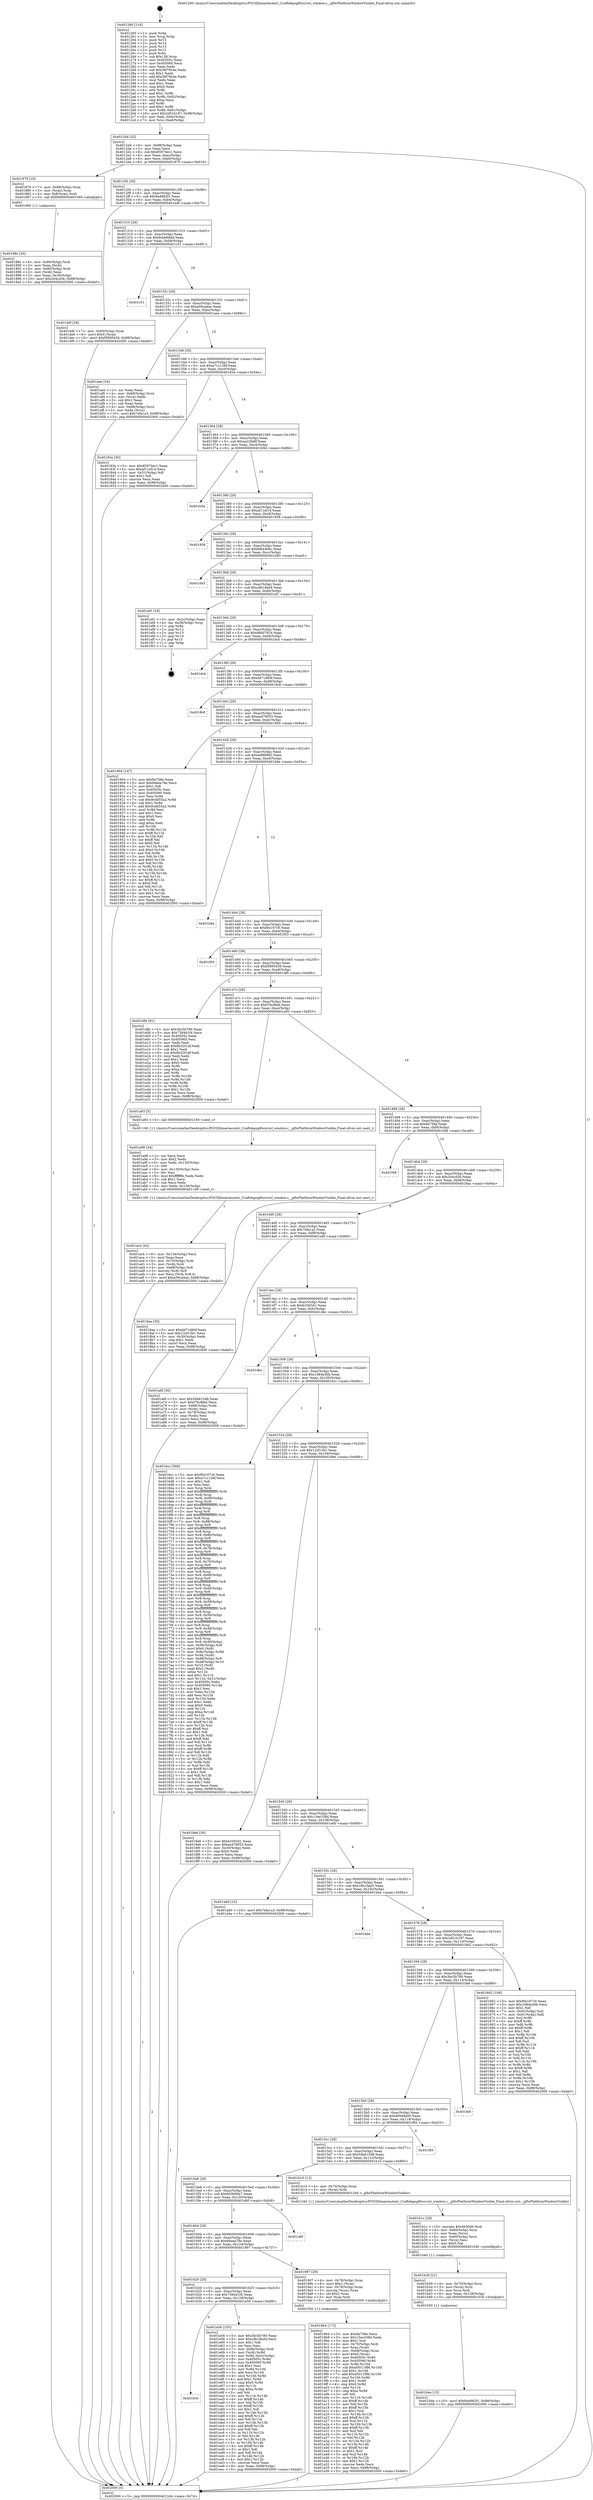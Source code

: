 digraph "0x401260" {
  label = "0x401260 (/mnt/c/Users/mathe/Desktop/tcc/POCII/binaries/extr_Craftdepsglfwsrcwl_window.c__glfwPlatformWindowVisible_Final-ollvm.out::main(0))"
  labelloc = "t"
  node[shape=record]

  Entry [label="",width=0.3,height=0.3,shape=circle,fillcolor=black,style=filled]
  "0x4012d4" [label="{
     0x4012d4 [32]\l
     | [instrs]\l
     &nbsp;&nbsp;0x4012d4 \<+6\>: mov -0x98(%rbp),%eax\l
     &nbsp;&nbsp;0x4012da \<+2\>: mov %eax,%ecx\l
     &nbsp;&nbsp;0x4012dc \<+6\>: sub $0x85970ec1,%ecx\l
     &nbsp;&nbsp;0x4012e2 \<+6\>: mov %eax,-0xac(%rbp)\l
     &nbsp;&nbsp;0x4012e8 \<+6\>: mov %ecx,-0xb0(%rbp)\l
     &nbsp;&nbsp;0x4012ee \<+6\>: je 0000000000401879 \<main+0x619\>\l
  }"]
  "0x401879" [label="{
     0x401879 [19]\l
     | [instrs]\l
     &nbsp;&nbsp;0x401879 \<+7\>: mov -0x88(%rbp),%rax\l
     &nbsp;&nbsp;0x401880 \<+3\>: mov (%rax),%rax\l
     &nbsp;&nbsp;0x401883 \<+4\>: mov 0x8(%rax),%rdi\l
     &nbsp;&nbsp;0x401887 \<+5\>: call 0000000000401060 \<atoi@plt\>\l
     | [calls]\l
     &nbsp;&nbsp;0x401060 \{1\} (unknown)\l
  }"]
  "0x4012f4" [label="{
     0x4012f4 [28]\l
     | [instrs]\l
     &nbsp;&nbsp;0x4012f4 \<+5\>: jmp 00000000004012f9 \<main+0x99\>\l
     &nbsp;&nbsp;0x4012f9 \<+6\>: mov -0xac(%rbp),%eax\l
     &nbsp;&nbsp;0x4012ff \<+5\>: sub $0x9a4982f1,%eax\l
     &nbsp;&nbsp;0x401304 \<+6\>: mov %eax,-0xb4(%rbp)\l
     &nbsp;&nbsp;0x40130a \<+6\>: je 0000000000401ddf \<main+0xb7f\>\l
  }"]
  Exit [label="",width=0.3,height=0.3,shape=circle,fillcolor=black,style=filled,peripheries=2]
  "0x401ddf" [label="{
     0x401ddf [28]\l
     | [instrs]\l
     &nbsp;&nbsp;0x401ddf \<+7\>: mov -0x90(%rbp),%rax\l
     &nbsp;&nbsp;0x401de6 \<+6\>: movl $0x0,(%rax)\l
     &nbsp;&nbsp;0x401dec \<+10\>: movl $0xf5895439,-0x98(%rbp)\l
     &nbsp;&nbsp;0x401df6 \<+5\>: jmp 0000000000402000 \<main+0xda0\>\l
  }"]
  "0x401310" [label="{
     0x401310 [28]\l
     | [instrs]\l
     &nbsp;&nbsp;0x401310 \<+5\>: jmp 0000000000401315 \<main+0xb5\>\l
     &nbsp;&nbsp;0x401315 \<+6\>: mov -0xac(%rbp),%eax\l
     &nbsp;&nbsp;0x40131b \<+5\>: sub $0x9cbb68dd,%eax\l
     &nbsp;&nbsp;0x401320 \<+6\>: mov %eax,-0xb8(%rbp)\l
     &nbsp;&nbsp;0x401326 \<+6\>: je 0000000000401c51 \<main+0x9f1\>\l
  }"]
  "0x40163c" [label="{
     0x40163c\l
  }", style=dashed]
  "0x401c51" [label="{
     0x401c51\l
  }", style=dashed]
  "0x40132c" [label="{
     0x40132c [28]\l
     | [instrs]\l
     &nbsp;&nbsp;0x40132c \<+5\>: jmp 0000000000401331 \<main+0xd1\>\l
     &nbsp;&nbsp;0x401331 \<+6\>: mov -0xac(%rbp),%eax\l
     &nbsp;&nbsp;0x401337 \<+5\>: sub $0xa59ca4ae,%eax\l
     &nbsp;&nbsp;0x40133c \<+6\>: mov %eax,-0xbc(%rbp)\l
     &nbsp;&nbsp;0x401342 \<+6\>: je 0000000000401aee \<main+0x88e\>\l
  }"]
  "0x401e56" [label="{
     0x401e56 [155]\l
     | [instrs]\l
     &nbsp;&nbsp;0x401e56 \<+5\>: mov $0x3bc5b780,%eax\l
     &nbsp;&nbsp;0x401e5b \<+5\>: mov $0xcdb18ed4,%ecx\l
     &nbsp;&nbsp;0x401e60 \<+2\>: mov $0x1,%dl\l
     &nbsp;&nbsp;0x401e62 \<+2\>: xor %esi,%esi\l
     &nbsp;&nbsp;0x401e64 \<+7\>: mov -0x90(%rbp),%rdi\l
     &nbsp;&nbsp;0x401e6b \<+3\>: mov (%rdi),%r8d\l
     &nbsp;&nbsp;0x401e6e \<+4\>: mov %r8d,-0x2c(%rbp)\l
     &nbsp;&nbsp;0x401e72 \<+8\>: mov 0x40505c,%r8d\l
     &nbsp;&nbsp;0x401e7a \<+8\>: mov 0x405060,%r9d\l
     &nbsp;&nbsp;0x401e82 \<+3\>: sub $0x1,%esi\l
     &nbsp;&nbsp;0x401e85 \<+3\>: mov %r8d,%r10d\l
     &nbsp;&nbsp;0x401e88 \<+3\>: add %esi,%r10d\l
     &nbsp;&nbsp;0x401e8b \<+4\>: imul %r10d,%r8d\l
     &nbsp;&nbsp;0x401e8f \<+4\>: and $0x1,%r8d\l
     &nbsp;&nbsp;0x401e93 \<+4\>: cmp $0x0,%r8d\l
     &nbsp;&nbsp;0x401e97 \<+4\>: sete %r11b\l
     &nbsp;&nbsp;0x401e9b \<+4\>: cmp $0xa,%r9d\l
     &nbsp;&nbsp;0x401e9f \<+3\>: setl %bl\l
     &nbsp;&nbsp;0x401ea2 \<+3\>: mov %r11b,%r14b\l
     &nbsp;&nbsp;0x401ea5 \<+4\>: xor $0xff,%r14b\l
     &nbsp;&nbsp;0x401ea9 \<+3\>: mov %bl,%r15b\l
     &nbsp;&nbsp;0x401eac \<+4\>: xor $0xff,%r15b\l
     &nbsp;&nbsp;0x401eb0 \<+3\>: xor $0x1,%dl\l
     &nbsp;&nbsp;0x401eb3 \<+3\>: mov %r14b,%r12b\l
     &nbsp;&nbsp;0x401eb6 \<+4\>: and $0xff,%r12b\l
     &nbsp;&nbsp;0x401eba \<+3\>: and %dl,%r11b\l
     &nbsp;&nbsp;0x401ebd \<+3\>: mov %r15b,%r13b\l
     &nbsp;&nbsp;0x401ec0 \<+4\>: and $0xff,%r13b\l
     &nbsp;&nbsp;0x401ec4 \<+2\>: and %dl,%bl\l
     &nbsp;&nbsp;0x401ec6 \<+3\>: or %r11b,%r12b\l
     &nbsp;&nbsp;0x401ec9 \<+3\>: or %bl,%r13b\l
     &nbsp;&nbsp;0x401ecc \<+3\>: xor %r13b,%r12b\l
     &nbsp;&nbsp;0x401ecf \<+3\>: or %r15b,%r14b\l
     &nbsp;&nbsp;0x401ed2 \<+4\>: xor $0xff,%r14b\l
     &nbsp;&nbsp;0x401ed6 \<+3\>: or $0x1,%dl\l
     &nbsp;&nbsp;0x401ed9 \<+3\>: and %dl,%r14b\l
     &nbsp;&nbsp;0x401edc \<+3\>: or %r14b,%r12b\l
     &nbsp;&nbsp;0x401edf \<+4\>: test $0x1,%r12b\l
     &nbsp;&nbsp;0x401ee3 \<+3\>: cmovne %ecx,%eax\l
     &nbsp;&nbsp;0x401ee6 \<+6\>: mov %eax,-0x98(%rbp)\l
     &nbsp;&nbsp;0x401eec \<+5\>: jmp 0000000000402000 \<main+0xda0\>\l
  }"]
  "0x401aee" [label="{
     0x401aee [34]\l
     | [instrs]\l
     &nbsp;&nbsp;0x401aee \<+2\>: xor %eax,%eax\l
     &nbsp;&nbsp;0x401af0 \<+4\>: mov -0x68(%rbp),%rcx\l
     &nbsp;&nbsp;0x401af4 \<+2\>: mov (%rcx),%edx\l
     &nbsp;&nbsp;0x401af6 \<+3\>: sub $0x1,%eax\l
     &nbsp;&nbsp;0x401af9 \<+2\>: sub %eax,%edx\l
     &nbsp;&nbsp;0x401afb \<+4\>: mov -0x68(%rbp),%rcx\l
     &nbsp;&nbsp;0x401aff \<+2\>: mov %edx,(%rcx)\l
     &nbsp;&nbsp;0x401b01 \<+10\>: movl $0x7efa1a3,-0x98(%rbp)\l
     &nbsp;&nbsp;0x401b0b \<+5\>: jmp 0000000000402000 \<main+0xda0\>\l
  }"]
  "0x401348" [label="{
     0x401348 [28]\l
     | [instrs]\l
     &nbsp;&nbsp;0x401348 \<+5\>: jmp 000000000040134d \<main+0xed\>\l
     &nbsp;&nbsp;0x40134d \<+6\>: mov -0xac(%rbp),%eax\l
     &nbsp;&nbsp;0x401353 \<+5\>: sub $0xa7c1126f,%eax\l
     &nbsp;&nbsp;0x401358 \<+6\>: mov %eax,-0xc0(%rbp)\l
     &nbsp;&nbsp;0x40135e \<+6\>: je 000000000040183a \<main+0x5da\>\l
  }"]
  "0x401b4e" [label="{
     0x401b4e [15]\l
     | [instrs]\l
     &nbsp;&nbsp;0x401b4e \<+10\>: movl $0x9a4982f1,-0x98(%rbp)\l
     &nbsp;&nbsp;0x401b58 \<+5\>: jmp 0000000000402000 \<main+0xda0\>\l
  }"]
  "0x40183a" [label="{
     0x40183a [30]\l
     | [instrs]\l
     &nbsp;&nbsp;0x40183a \<+5\>: mov $0x85970ec1,%eax\l
     &nbsp;&nbsp;0x40183f \<+5\>: mov $0xaf11ef14,%ecx\l
     &nbsp;&nbsp;0x401844 \<+3\>: mov -0x31(%rbp),%dl\l
     &nbsp;&nbsp;0x401847 \<+3\>: test $0x1,%dl\l
     &nbsp;&nbsp;0x40184a \<+3\>: cmovne %ecx,%eax\l
     &nbsp;&nbsp;0x40184d \<+6\>: mov %eax,-0x98(%rbp)\l
     &nbsp;&nbsp;0x401853 \<+5\>: jmp 0000000000402000 \<main+0xda0\>\l
  }"]
  "0x401364" [label="{
     0x401364 [28]\l
     | [instrs]\l
     &nbsp;&nbsp;0x401364 \<+5\>: jmp 0000000000401369 \<main+0x109\>\l
     &nbsp;&nbsp;0x401369 \<+6\>: mov -0xac(%rbp),%eax\l
     &nbsp;&nbsp;0x40136f \<+5\>: sub $0xaa22fa8f,%eax\l
     &nbsp;&nbsp;0x401374 \<+6\>: mov %eax,-0xc4(%rbp)\l
     &nbsp;&nbsp;0x40137a \<+6\>: je 0000000000401b5d \<main+0x8fd\>\l
  }"]
  "0x401b39" [label="{
     0x401b39 [21]\l
     | [instrs]\l
     &nbsp;&nbsp;0x401b39 \<+4\>: mov -0x70(%rbp),%rcx\l
     &nbsp;&nbsp;0x401b3d \<+3\>: mov (%rcx),%rcx\l
     &nbsp;&nbsp;0x401b40 \<+3\>: mov %rcx,%rdi\l
     &nbsp;&nbsp;0x401b43 \<+6\>: mov %eax,-0x138(%rbp)\l
     &nbsp;&nbsp;0x401b49 \<+5\>: call 0000000000401030 \<free@plt\>\l
     | [calls]\l
     &nbsp;&nbsp;0x401030 \{1\} (unknown)\l
  }"]
  "0x401b5d" [label="{
     0x401b5d\l
  }", style=dashed]
  "0x401380" [label="{
     0x401380 [28]\l
     | [instrs]\l
     &nbsp;&nbsp;0x401380 \<+5\>: jmp 0000000000401385 \<main+0x125\>\l
     &nbsp;&nbsp;0x401385 \<+6\>: mov -0xac(%rbp),%eax\l
     &nbsp;&nbsp;0x40138b \<+5\>: sub $0xaf11ef14,%eax\l
     &nbsp;&nbsp;0x401390 \<+6\>: mov %eax,-0xc8(%rbp)\l
     &nbsp;&nbsp;0x401396 \<+6\>: je 0000000000401858 \<main+0x5f8\>\l
  }"]
  "0x401b1c" [label="{
     0x401b1c [29]\l
     | [instrs]\l
     &nbsp;&nbsp;0x401b1c \<+10\>: movabs $0x4030d6,%rdi\l
     &nbsp;&nbsp;0x401b26 \<+4\>: mov -0x60(%rbp),%rcx\l
     &nbsp;&nbsp;0x401b2a \<+2\>: mov %eax,(%rcx)\l
     &nbsp;&nbsp;0x401b2c \<+4\>: mov -0x60(%rbp),%rcx\l
     &nbsp;&nbsp;0x401b30 \<+2\>: mov (%rcx),%esi\l
     &nbsp;&nbsp;0x401b32 \<+2\>: mov $0x0,%al\l
     &nbsp;&nbsp;0x401b34 \<+5\>: call 0000000000401040 \<printf@plt\>\l
     | [calls]\l
     &nbsp;&nbsp;0x401040 \{1\} (unknown)\l
  }"]
  "0x401858" [label="{
     0x401858\l
  }", style=dashed]
  "0x40139c" [label="{
     0x40139c [28]\l
     | [instrs]\l
     &nbsp;&nbsp;0x40139c \<+5\>: jmp 00000000004013a1 \<main+0x141\>\l
     &nbsp;&nbsp;0x4013a1 \<+6\>: mov -0xac(%rbp),%eax\l
     &nbsp;&nbsp;0x4013a7 \<+5\>: sub $0xbfb44b6c,%eax\l
     &nbsp;&nbsp;0x4013ac \<+6\>: mov %eax,-0xcc(%rbp)\l
     &nbsp;&nbsp;0x4013b2 \<+6\>: je 0000000000401d45 \<main+0xae5\>\l
  }"]
  "0x401ac4" [label="{
     0x401ac4 [42]\l
     | [instrs]\l
     &nbsp;&nbsp;0x401ac4 \<+6\>: mov -0x134(%rbp),%ecx\l
     &nbsp;&nbsp;0x401aca \<+3\>: imul %eax,%ecx\l
     &nbsp;&nbsp;0x401acd \<+4\>: mov -0x70(%rbp),%rdi\l
     &nbsp;&nbsp;0x401ad1 \<+3\>: mov (%rdi),%rdi\l
     &nbsp;&nbsp;0x401ad4 \<+4\>: mov -0x68(%rbp),%r8\l
     &nbsp;&nbsp;0x401ad8 \<+3\>: movslq (%r8),%r8\l
     &nbsp;&nbsp;0x401adb \<+4\>: mov %ecx,(%rdi,%r8,4)\l
     &nbsp;&nbsp;0x401adf \<+10\>: movl $0xa59ca4ae,-0x98(%rbp)\l
     &nbsp;&nbsp;0x401ae9 \<+5\>: jmp 0000000000402000 \<main+0xda0\>\l
  }"]
  "0x401d45" [label="{
     0x401d45\l
  }", style=dashed]
  "0x4013b8" [label="{
     0x4013b8 [28]\l
     | [instrs]\l
     &nbsp;&nbsp;0x4013b8 \<+5\>: jmp 00000000004013bd \<main+0x15d\>\l
     &nbsp;&nbsp;0x4013bd \<+6\>: mov -0xac(%rbp),%eax\l
     &nbsp;&nbsp;0x4013c3 \<+5\>: sub $0xcdb18ed4,%eax\l
     &nbsp;&nbsp;0x4013c8 \<+6\>: mov %eax,-0xd0(%rbp)\l
     &nbsp;&nbsp;0x4013ce \<+6\>: je 0000000000401ef1 \<main+0xc91\>\l
  }"]
  "0x401a98" [label="{
     0x401a98 [44]\l
     | [instrs]\l
     &nbsp;&nbsp;0x401a98 \<+2\>: xor %ecx,%ecx\l
     &nbsp;&nbsp;0x401a9a \<+5\>: mov $0x2,%edx\l
     &nbsp;&nbsp;0x401a9f \<+6\>: mov %edx,-0x130(%rbp)\l
     &nbsp;&nbsp;0x401aa5 \<+1\>: cltd\l
     &nbsp;&nbsp;0x401aa6 \<+6\>: mov -0x130(%rbp),%esi\l
     &nbsp;&nbsp;0x401aac \<+2\>: idiv %esi\l
     &nbsp;&nbsp;0x401aae \<+6\>: imul $0xfffffffe,%edx,%edx\l
     &nbsp;&nbsp;0x401ab4 \<+3\>: sub $0x1,%ecx\l
     &nbsp;&nbsp;0x401ab7 \<+2\>: sub %ecx,%edx\l
     &nbsp;&nbsp;0x401ab9 \<+6\>: mov %edx,-0x134(%rbp)\l
     &nbsp;&nbsp;0x401abf \<+5\>: call 0000000000401160 \<next_i\>\l
     | [calls]\l
     &nbsp;&nbsp;0x401160 \{1\} (/mnt/c/Users/mathe/Desktop/tcc/POCII/binaries/extr_Craftdepsglfwsrcwl_window.c__glfwPlatformWindowVisible_Final-ollvm.out::next_i)\l
  }"]
  "0x401ef1" [label="{
     0x401ef1 [18]\l
     | [instrs]\l
     &nbsp;&nbsp;0x401ef1 \<+3\>: mov -0x2c(%rbp),%eax\l
     &nbsp;&nbsp;0x401ef4 \<+4\>: lea -0x28(%rbp),%rsp\l
     &nbsp;&nbsp;0x401ef8 \<+1\>: pop %rbx\l
     &nbsp;&nbsp;0x401ef9 \<+2\>: pop %r12\l
     &nbsp;&nbsp;0x401efb \<+2\>: pop %r13\l
     &nbsp;&nbsp;0x401efd \<+2\>: pop %r14\l
     &nbsp;&nbsp;0x401eff \<+2\>: pop %r15\l
     &nbsp;&nbsp;0x401f01 \<+1\>: pop %rbp\l
     &nbsp;&nbsp;0x401f02 \<+1\>: ret\l
  }"]
  "0x4013d4" [label="{
     0x4013d4 [28]\l
     | [instrs]\l
     &nbsp;&nbsp;0x4013d4 \<+5\>: jmp 00000000004013d9 \<main+0x179\>\l
     &nbsp;&nbsp;0x4013d9 \<+6\>: mov -0xac(%rbp),%eax\l
     &nbsp;&nbsp;0x4013df \<+5\>: sub $0xd8d0781b,%eax\l
     &nbsp;&nbsp;0x4013e4 \<+6\>: mov %eax,-0xd4(%rbp)\l
     &nbsp;&nbsp;0x4013ea \<+6\>: je 0000000000401dcb \<main+0xb6b\>\l
  }"]
  "0x4019b4" [label="{
     0x4019b4 [172]\l
     | [instrs]\l
     &nbsp;&nbsp;0x4019b4 \<+5\>: mov $0x9a758e,%ecx\l
     &nbsp;&nbsp;0x4019b9 \<+5\>: mov $0x13ee338d,%edx\l
     &nbsp;&nbsp;0x4019be \<+3\>: mov $0x1,%sil\l
     &nbsp;&nbsp;0x4019c1 \<+4\>: mov -0x70(%rbp),%rdi\l
     &nbsp;&nbsp;0x4019c5 \<+3\>: mov %rax,(%rdi)\l
     &nbsp;&nbsp;0x4019c8 \<+4\>: mov -0x68(%rbp),%rax\l
     &nbsp;&nbsp;0x4019cc \<+6\>: movl $0x0,(%rax)\l
     &nbsp;&nbsp;0x4019d2 \<+8\>: mov 0x40505c,%r8d\l
     &nbsp;&nbsp;0x4019da \<+8\>: mov 0x405060,%r9d\l
     &nbsp;&nbsp;0x4019e2 \<+3\>: mov %r8d,%r10d\l
     &nbsp;&nbsp;0x4019e5 \<+7\>: sub $0xd5011f86,%r10d\l
     &nbsp;&nbsp;0x4019ec \<+4\>: sub $0x1,%r10d\l
     &nbsp;&nbsp;0x4019f0 \<+7\>: add $0xd5011f86,%r10d\l
     &nbsp;&nbsp;0x4019f7 \<+4\>: imul %r10d,%r8d\l
     &nbsp;&nbsp;0x4019fb \<+4\>: and $0x1,%r8d\l
     &nbsp;&nbsp;0x4019ff \<+4\>: cmp $0x0,%r8d\l
     &nbsp;&nbsp;0x401a03 \<+4\>: sete %r11b\l
     &nbsp;&nbsp;0x401a07 \<+4\>: cmp $0xa,%r9d\l
     &nbsp;&nbsp;0x401a0b \<+3\>: setl %bl\l
     &nbsp;&nbsp;0x401a0e \<+3\>: mov %r11b,%r14b\l
     &nbsp;&nbsp;0x401a11 \<+4\>: xor $0xff,%r14b\l
     &nbsp;&nbsp;0x401a15 \<+3\>: mov %bl,%r15b\l
     &nbsp;&nbsp;0x401a18 \<+4\>: xor $0xff,%r15b\l
     &nbsp;&nbsp;0x401a1c \<+4\>: xor $0x1,%sil\l
     &nbsp;&nbsp;0x401a20 \<+3\>: mov %r14b,%r12b\l
     &nbsp;&nbsp;0x401a23 \<+4\>: and $0xff,%r12b\l
     &nbsp;&nbsp;0x401a27 \<+3\>: and %sil,%r11b\l
     &nbsp;&nbsp;0x401a2a \<+3\>: mov %r15b,%r13b\l
     &nbsp;&nbsp;0x401a2d \<+4\>: and $0xff,%r13b\l
     &nbsp;&nbsp;0x401a31 \<+3\>: and %sil,%bl\l
     &nbsp;&nbsp;0x401a34 \<+3\>: or %r11b,%r12b\l
     &nbsp;&nbsp;0x401a37 \<+3\>: or %bl,%r13b\l
     &nbsp;&nbsp;0x401a3a \<+3\>: xor %r13b,%r12b\l
     &nbsp;&nbsp;0x401a3d \<+3\>: or %r15b,%r14b\l
     &nbsp;&nbsp;0x401a40 \<+4\>: xor $0xff,%r14b\l
     &nbsp;&nbsp;0x401a44 \<+4\>: or $0x1,%sil\l
     &nbsp;&nbsp;0x401a48 \<+3\>: and %sil,%r14b\l
     &nbsp;&nbsp;0x401a4b \<+3\>: or %r14b,%r12b\l
     &nbsp;&nbsp;0x401a4e \<+4\>: test $0x1,%r12b\l
     &nbsp;&nbsp;0x401a52 \<+3\>: cmovne %edx,%ecx\l
     &nbsp;&nbsp;0x401a55 \<+6\>: mov %ecx,-0x98(%rbp)\l
     &nbsp;&nbsp;0x401a5b \<+5\>: jmp 0000000000402000 \<main+0xda0\>\l
  }"]
  "0x401dcb" [label="{
     0x401dcb\l
  }", style=dashed]
  "0x4013f0" [label="{
     0x4013f0 [28]\l
     | [instrs]\l
     &nbsp;&nbsp;0x4013f0 \<+5\>: jmp 00000000004013f5 \<main+0x195\>\l
     &nbsp;&nbsp;0x4013f5 \<+6\>: mov -0xac(%rbp),%eax\l
     &nbsp;&nbsp;0x4013fb \<+5\>: sub $0xdd71d60f,%eax\l
     &nbsp;&nbsp;0x401400 \<+6\>: mov %eax,-0xd8(%rbp)\l
     &nbsp;&nbsp;0x401406 \<+6\>: je 00000000004018c8 \<main+0x668\>\l
  }"]
  "0x401620" [label="{
     0x401620 [28]\l
     | [instrs]\l
     &nbsp;&nbsp;0x401620 \<+5\>: jmp 0000000000401625 \<main+0x3c5\>\l
     &nbsp;&nbsp;0x401625 \<+6\>: mov -0xac(%rbp),%eax\l
     &nbsp;&nbsp;0x40162b \<+5\>: sub $0x7384d1f4,%eax\l
     &nbsp;&nbsp;0x401630 \<+6\>: mov %eax,-0x128(%rbp)\l
     &nbsp;&nbsp;0x401636 \<+6\>: je 0000000000401e56 \<main+0xbf6\>\l
  }"]
  "0x4018c8" [label="{
     0x4018c8\l
  }", style=dashed]
  "0x40140c" [label="{
     0x40140c [28]\l
     | [instrs]\l
     &nbsp;&nbsp;0x40140c \<+5\>: jmp 0000000000401411 \<main+0x1b1\>\l
     &nbsp;&nbsp;0x401411 \<+6\>: mov -0xac(%rbp),%eax\l
     &nbsp;&nbsp;0x401417 \<+5\>: sub $0xea479053,%eax\l
     &nbsp;&nbsp;0x40141c \<+6\>: mov %eax,-0xdc(%rbp)\l
     &nbsp;&nbsp;0x401422 \<+6\>: je 0000000000401904 \<main+0x6a4\>\l
  }"]
  "0x401997" [label="{
     0x401997 [29]\l
     | [instrs]\l
     &nbsp;&nbsp;0x401997 \<+4\>: mov -0x78(%rbp),%rax\l
     &nbsp;&nbsp;0x40199b \<+6\>: movl $0x1,(%rax)\l
     &nbsp;&nbsp;0x4019a1 \<+4\>: mov -0x78(%rbp),%rax\l
     &nbsp;&nbsp;0x4019a5 \<+3\>: movslq (%rax),%rax\l
     &nbsp;&nbsp;0x4019a8 \<+4\>: shl $0x2,%rax\l
     &nbsp;&nbsp;0x4019ac \<+3\>: mov %rax,%rdi\l
     &nbsp;&nbsp;0x4019af \<+5\>: call 0000000000401050 \<malloc@plt\>\l
     | [calls]\l
     &nbsp;&nbsp;0x401050 \{1\} (unknown)\l
  }"]
  "0x401904" [label="{
     0x401904 [147]\l
     | [instrs]\l
     &nbsp;&nbsp;0x401904 \<+5\>: mov $0x9a758e,%eax\l
     &nbsp;&nbsp;0x401909 \<+5\>: mov $0x66eea78e,%ecx\l
     &nbsp;&nbsp;0x40190e \<+2\>: mov $0x1,%dl\l
     &nbsp;&nbsp;0x401910 \<+7\>: mov 0x40505c,%esi\l
     &nbsp;&nbsp;0x401917 \<+7\>: mov 0x405060,%edi\l
     &nbsp;&nbsp;0x40191e \<+3\>: mov %esi,%r8d\l
     &nbsp;&nbsp;0x401921 \<+7\>: sub $0x9cdd55a2,%r8d\l
     &nbsp;&nbsp;0x401928 \<+4\>: sub $0x1,%r8d\l
     &nbsp;&nbsp;0x40192c \<+7\>: add $0x9cdd55a2,%r8d\l
     &nbsp;&nbsp;0x401933 \<+4\>: imul %r8d,%esi\l
     &nbsp;&nbsp;0x401937 \<+3\>: and $0x1,%esi\l
     &nbsp;&nbsp;0x40193a \<+3\>: cmp $0x0,%esi\l
     &nbsp;&nbsp;0x40193d \<+4\>: sete %r9b\l
     &nbsp;&nbsp;0x401941 \<+3\>: cmp $0xa,%edi\l
     &nbsp;&nbsp;0x401944 \<+4\>: setl %r10b\l
     &nbsp;&nbsp;0x401948 \<+3\>: mov %r9b,%r11b\l
     &nbsp;&nbsp;0x40194b \<+4\>: xor $0xff,%r11b\l
     &nbsp;&nbsp;0x40194f \<+3\>: mov %r10b,%bl\l
     &nbsp;&nbsp;0x401952 \<+3\>: xor $0xff,%bl\l
     &nbsp;&nbsp;0x401955 \<+3\>: xor $0x0,%dl\l
     &nbsp;&nbsp;0x401958 \<+3\>: mov %r11b,%r14b\l
     &nbsp;&nbsp;0x40195b \<+4\>: and $0x0,%r14b\l
     &nbsp;&nbsp;0x40195f \<+3\>: and %dl,%r9b\l
     &nbsp;&nbsp;0x401962 \<+3\>: mov %bl,%r15b\l
     &nbsp;&nbsp;0x401965 \<+4\>: and $0x0,%r15b\l
     &nbsp;&nbsp;0x401969 \<+3\>: and %dl,%r10b\l
     &nbsp;&nbsp;0x40196c \<+3\>: or %r9b,%r14b\l
     &nbsp;&nbsp;0x40196f \<+3\>: or %r10b,%r15b\l
     &nbsp;&nbsp;0x401972 \<+3\>: xor %r15b,%r14b\l
     &nbsp;&nbsp;0x401975 \<+3\>: or %bl,%r11b\l
     &nbsp;&nbsp;0x401978 \<+4\>: xor $0xff,%r11b\l
     &nbsp;&nbsp;0x40197c \<+3\>: or $0x0,%dl\l
     &nbsp;&nbsp;0x40197f \<+3\>: and %dl,%r11b\l
     &nbsp;&nbsp;0x401982 \<+3\>: or %r11b,%r14b\l
     &nbsp;&nbsp;0x401985 \<+4\>: test $0x1,%r14b\l
     &nbsp;&nbsp;0x401989 \<+3\>: cmovne %ecx,%eax\l
     &nbsp;&nbsp;0x40198c \<+6\>: mov %eax,-0x98(%rbp)\l
     &nbsp;&nbsp;0x401992 \<+5\>: jmp 0000000000402000 \<main+0xda0\>\l
  }"]
  "0x401428" [label="{
     0x401428 [28]\l
     | [instrs]\l
     &nbsp;&nbsp;0x401428 \<+5\>: jmp 000000000040142d \<main+0x1cd\>\l
     &nbsp;&nbsp;0x40142d \<+6\>: mov -0xac(%rbp),%eax\l
     &nbsp;&nbsp;0x401433 \<+5\>: sub $0xeef89982,%eax\l
     &nbsp;&nbsp;0x401438 \<+6\>: mov %eax,-0xe0(%rbp)\l
     &nbsp;&nbsp;0x40143e \<+6\>: je 0000000000401b9a \<main+0x93a\>\l
  }"]
  "0x401604" [label="{
     0x401604 [28]\l
     | [instrs]\l
     &nbsp;&nbsp;0x401604 \<+5\>: jmp 0000000000401609 \<main+0x3a9\>\l
     &nbsp;&nbsp;0x401609 \<+6\>: mov -0xac(%rbp),%eax\l
     &nbsp;&nbsp;0x40160f \<+5\>: sub $0x66eea78e,%eax\l
     &nbsp;&nbsp;0x401614 \<+6\>: mov %eax,-0x124(%rbp)\l
     &nbsp;&nbsp;0x40161a \<+6\>: je 0000000000401997 \<main+0x737\>\l
  }"]
  "0x401b9a" [label="{
     0x401b9a\l
  }", style=dashed]
  "0x401444" [label="{
     0x401444 [28]\l
     | [instrs]\l
     &nbsp;&nbsp;0x401444 \<+5\>: jmp 0000000000401449 \<main+0x1e9\>\l
     &nbsp;&nbsp;0x401449 \<+6\>: mov -0xac(%rbp),%eax\l
     &nbsp;&nbsp;0x40144f \<+5\>: sub $0xf0e167c0,%eax\l
     &nbsp;&nbsp;0x401454 \<+6\>: mov %eax,-0xe4(%rbp)\l
     &nbsp;&nbsp;0x40145a \<+6\>: je 0000000000401f03 \<main+0xca3\>\l
  }"]
  "0x401d6f" [label="{
     0x401d6f\l
  }", style=dashed]
  "0x401f03" [label="{
     0x401f03\l
  }", style=dashed]
  "0x401460" [label="{
     0x401460 [28]\l
     | [instrs]\l
     &nbsp;&nbsp;0x401460 \<+5\>: jmp 0000000000401465 \<main+0x205\>\l
     &nbsp;&nbsp;0x401465 \<+6\>: mov -0xac(%rbp),%eax\l
     &nbsp;&nbsp;0x40146b \<+5\>: sub $0xf5895439,%eax\l
     &nbsp;&nbsp;0x401470 \<+6\>: mov %eax,-0xe8(%rbp)\l
     &nbsp;&nbsp;0x401476 \<+6\>: je 0000000000401dfb \<main+0xb9b\>\l
  }"]
  "0x4015e8" [label="{
     0x4015e8 [28]\l
     | [instrs]\l
     &nbsp;&nbsp;0x4015e8 \<+5\>: jmp 00000000004015ed \<main+0x38d\>\l
     &nbsp;&nbsp;0x4015ed \<+6\>: mov -0xac(%rbp),%eax\l
     &nbsp;&nbsp;0x4015f3 \<+5\>: sub $0x603b90a7,%eax\l
     &nbsp;&nbsp;0x4015f8 \<+6\>: mov %eax,-0x120(%rbp)\l
     &nbsp;&nbsp;0x4015fe \<+6\>: je 0000000000401d6f \<main+0xb0f\>\l
  }"]
  "0x401dfb" [label="{
     0x401dfb [91]\l
     | [instrs]\l
     &nbsp;&nbsp;0x401dfb \<+5\>: mov $0x3bc5b780,%eax\l
     &nbsp;&nbsp;0x401e00 \<+5\>: mov $0x7384d1f4,%ecx\l
     &nbsp;&nbsp;0x401e05 \<+7\>: mov 0x40505c,%edx\l
     &nbsp;&nbsp;0x401e0c \<+7\>: mov 0x405060,%esi\l
     &nbsp;&nbsp;0x401e13 \<+2\>: mov %edx,%edi\l
     &nbsp;&nbsp;0x401e15 \<+6\>: add $0x8b32f1df,%edi\l
     &nbsp;&nbsp;0x401e1b \<+3\>: sub $0x1,%edi\l
     &nbsp;&nbsp;0x401e1e \<+6\>: sub $0x8b32f1df,%edi\l
     &nbsp;&nbsp;0x401e24 \<+3\>: imul %edi,%edx\l
     &nbsp;&nbsp;0x401e27 \<+3\>: and $0x1,%edx\l
     &nbsp;&nbsp;0x401e2a \<+3\>: cmp $0x0,%edx\l
     &nbsp;&nbsp;0x401e2d \<+4\>: sete %r8b\l
     &nbsp;&nbsp;0x401e31 \<+3\>: cmp $0xa,%esi\l
     &nbsp;&nbsp;0x401e34 \<+4\>: setl %r9b\l
     &nbsp;&nbsp;0x401e38 \<+3\>: mov %r8b,%r10b\l
     &nbsp;&nbsp;0x401e3b \<+3\>: and %r9b,%r10b\l
     &nbsp;&nbsp;0x401e3e \<+3\>: xor %r9b,%r8b\l
     &nbsp;&nbsp;0x401e41 \<+3\>: or %r8b,%r10b\l
     &nbsp;&nbsp;0x401e44 \<+4\>: test $0x1,%r10b\l
     &nbsp;&nbsp;0x401e48 \<+3\>: cmovne %ecx,%eax\l
     &nbsp;&nbsp;0x401e4b \<+6\>: mov %eax,-0x98(%rbp)\l
     &nbsp;&nbsp;0x401e51 \<+5\>: jmp 0000000000402000 \<main+0xda0\>\l
  }"]
  "0x40147c" [label="{
     0x40147c [28]\l
     | [instrs]\l
     &nbsp;&nbsp;0x40147c \<+5\>: jmp 0000000000401481 \<main+0x221\>\l
     &nbsp;&nbsp;0x401481 \<+6\>: mov -0xac(%rbp),%eax\l
     &nbsp;&nbsp;0x401487 \<+5\>: sub $0xf7bc8fed,%eax\l
     &nbsp;&nbsp;0x40148c \<+6\>: mov %eax,-0xec(%rbp)\l
     &nbsp;&nbsp;0x401492 \<+6\>: je 0000000000401a93 \<main+0x833\>\l
  }"]
  "0x401b10" [label="{
     0x401b10 [12]\l
     | [instrs]\l
     &nbsp;&nbsp;0x401b10 \<+4\>: mov -0x70(%rbp),%rax\l
     &nbsp;&nbsp;0x401b14 \<+3\>: mov (%rax),%rdi\l
     &nbsp;&nbsp;0x401b17 \<+5\>: call 0000000000401240 \<_glfwPlatformWindowVisible\>\l
     | [calls]\l
     &nbsp;&nbsp;0x401240 \{1\} (/mnt/c/Users/mathe/Desktop/tcc/POCII/binaries/extr_Craftdepsglfwsrcwl_window.c__glfwPlatformWindowVisible_Final-ollvm.out::_glfwPlatformWindowVisible)\l
  }"]
  "0x401a93" [label="{
     0x401a93 [5]\l
     | [instrs]\l
     &nbsp;&nbsp;0x401a93 \<+5\>: call 0000000000401160 \<next_i\>\l
     | [calls]\l
     &nbsp;&nbsp;0x401160 \{1\} (/mnt/c/Users/mathe/Desktop/tcc/POCII/binaries/extr_Craftdepsglfwsrcwl_window.c__glfwPlatformWindowVisible_Final-ollvm.out::next_i)\l
  }"]
  "0x401498" [label="{
     0x401498 [28]\l
     | [instrs]\l
     &nbsp;&nbsp;0x401498 \<+5\>: jmp 000000000040149d \<main+0x23d\>\l
     &nbsp;&nbsp;0x40149d \<+6\>: mov -0xac(%rbp),%eax\l
     &nbsp;&nbsp;0x4014a3 \<+5\>: sub $0x9a758e,%eax\l
     &nbsp;&nbsp;0x4014a8 \<+6\>: mov %eax,-0xf0(%rbp)\l
     &nbsp;&nbsp;0x4014ae \<+6\>: je 0000000000401f48 \<main+0xce8\>\l
  }"]
  "0x4015cc" [label="{
     0x4015cc [28]\l
     | [instrs]\l
     &nbsp;&nbsp;0x4015cc \<+5\>: jmp 00000000004015d1 \<main+0x371\>\l
     &nbsp;&nbsp;0x4015d1 \<+6\>: mov -0xac(%rbp),%eax\l
     &nbsp;&nbsp;0x4015d7 \<+5\>: sub $0x54b615d8,%eax\l
     &nbsp;&nbsp;0x4015dc \<+6\>: mov %eax,-0x11c(%rbp)\l
     &nbsp;&nbsp;0x4015e2 \<+6\>: je 0000000000401b10 \<main+0x8b0\>\l
  }"]
  "0x401f48" [label="{
     0x401f48\l
  }", style=dashed]
  "0x4014b4" [label="{
     0x4014b4 [28]\l
     | [instrs]\l
     &nbsp;&nbsp;0x4014b4 \<+5\>: jmp 00000000004014b9 \<main+0x259\>\l
     &nbsp;&nbsp;0x4014b9 \<+6\>: mov -0xac(%rbp),%eax\l
     &nbsp;&nbsp;0x4014bf \<+5\>: sub $0x204cd3b,%eax\l
     &nbsp;&nbsp;0x4014c4 \<+6\>: mov %eax,-0xf4(%rbp)\l
     &nbsp;&nbsp;0x4014ca \<+6\>: je 00000000004018aa \<main+0x64a\>\l
  }"]
  "0x401f85" [label="{
     0x401f85\l
  }", style=dashed]
  "0x4018aa" [label="{
     0x4018aa [30]\l
     | [instrs]\l
     &nbsp;&nbsp;0x4018aa \<+5\>: mov $0xdd71d60f,%eax\l
     &nbsp;&nbsp;0x4018af \<+5\>: mov $0x12cf13b1,%ecx\l
     &nbsp;&nbsp;0x4018b4 \<+3\>: mov -0x30(%rbp),%edx\l
     &nbsp;&nbsp;0x4018b7 \<+3\>: cmp $0x1,%edx\l
     &nbsp;&nbsp;0x4018ba \<+3\>: cmovl %ecx,%eax\l
     &nbsp;&nbsp;0x4018bd \<+6\>: mov %eax,-0x98(%rbp)\l
     &nbsp;&nbsp;0x4018c3 \<+5\>: jmp 0000000000402000 \<main+0xda0\>\l
  }"]
  "0x4014d0" [label="{
     0x4014d0 [28]\l
     | [instrs]\l
     &nbsp;&nbsp;0x4014d0 \<+5\>: jmp 00000000004014d5 \<main+0x275\>\l
     &nbsp;&nbsp;0x4014d5 \<+6\>: mov -0xac(%rbp),%eax\l
     &nbsp;&nbsp;0x4014db \<+5\>: sub $0x7efa1a3,%eax\l
     &nbsp;&nbsp;0x4014e0 \<+6\>: mov %eax,-0xf8(%rbp)\l
     &nbsp;&nbsp;0x4014e6 \<+6\>: je 0000000000401a6f \<main+0x80f\>\l
  }"]
  "0x4015b0" [label="{
     0x4015b0 [28]\l
     | [instrs]\l
     &nbsp;&nbsp;0x4015b0 \<+5\>: jmp 00000000004015b5 \<main+0x355\>\l
     &nbsp;&nbsp;0x4015b5 \<+6\>: mov -0xac(%rbp),%eax\l
     &nbsp;&nbsp;0x4015bb \<+5\>: sub $0x40948a00,%eax\l
     &nbsp;&nbsp;0x4015c0 \<+6\>: mov %eax,-0x118(%rbp)\l
     &nbsp;&nbsp;0x4015c6 \<+6\>: je 0000000000401f85 \<main+0xd25\>\l
  }"]
  "0x401a6f" [label="{
     0x401a6f [36]\l
     | [instrs]\l
     &nbsp;&nbsp;0x401a6f \<+5\>: mov $0x54b615d8,%eax\l
     &nbsp;&nbsp;0x401a74 \<+5\>: mov $0xf7bc8fed,%ecx\l
     &nbsp;&nbsp;0x401a79 \<+4\>: mov -0x68(%rbp),%rdx\l
     &nbsp;&nbsp;0x401a7d \<+2\>: mov (%rdx),%esi\l
     &nbsp;&nbsp;0x401a7f \<+4\>: mov -0x78(%rbp),%rdx\l
     &nbsp;&nbsp;0x401a83 \<+2\>: cmp (%rdx),%esi\l
     &nbsp;&nbsp;0x401a85 \<+3\>: cmovl %ecx,%eax\l
     &nbsp;&nbsp;0x401a88 \<+6\>: mov %eax,-0x98(%rbp)\l
     &nbsp;&nbsp;0x401a8e \<+5\>: jmp 0000000000402000 \<main+0xda0\>\l
  }"]
  "0x4014ec" [label="{
     0x4014ec [28]\l
     | [instrs]\l
     &nbsp;&nbsp;0x4014ec \<+5\>: jmp 00000000004014f1 \<main+0x291\>\l
     &nbsp;&nbsp;0x4014f1 \<+6\>: mov -0xac(%rbp),%eax\l
     &nbsp;&nbsp;0x4014f7 \<+5\>: sub $0xb3303d1,%eax\l
     &nbsp;&nbsp;0x4014fc \<+6\>: mov %eax,-0xfc(%rbp)\l
     &nbsp;&nbsp;0x401502 \<+6\>: je 0000000000401dbc \<main+0xb5c\>\l
  }"]
  "0x401fe8" [label="{
     0x401fe8\l
  }", style=dashed]
  "0x401dbc" [label="{
     0x401dbc\l
  }", style=dashed]
  "0x401508" [label="{
     0x401508 [28]\l
     | [instrs]\l
     &nbsp;&nbsp;0x401508 \<+5\>: jmp 000000000040150d \<main+0x2ad\>\l
     &nbsp;&nbsp;0x40150d \<+6\>: mov -0xac(%rbp),%eax\l
     &nbsp;&nbsp;0x401513 \<+5\>: sub $0x1084e26b,%eax\l
     &nbsp;&nbsp;0x401518 \<+6\>: mov %eax,-0x100(%rbp)\l
     &nbsp;&nbsp;0x40151e \<+6\>: je 00000000004016cc \<main+0x46c\>\l
  }"]
  "0x40188c" [label="{
     0x40188c [30]\l
     | [instrs]\l
     &nbsp;&nbsp;0x40188c \<+4\>: mov -0x80(%rbp),%rdi\l
     &nbsp;&nbsp;0x401890 \<+2\>: mov %eax,(%rdi)\l
     &nbsp;&nbsp;0x401892 \<+4\>: mov -0x80(%rbp),%rdi\l
     &nbsp;&nbsp;0x401896 \<+2\>: mov (%rdi),%eax\l
     &nbsp;&nbsp;0x401898 \<+3\>: mov %eax,-0x30(%rbp)\l
     &nbsp;&nbsp;0x40189b \<+10\>: movl $0x204cd3b,-0x98(%rbp)\l
     &nbsp;&nbsp;0x4018a5 \<+5\>: jmp 0000000000402000 \<main+0xda0\>\l
  }"]
  "0x4016cc" [label="{
     0x4016cc [366]\l
     | [instrs]\l
     &nbsp;&nbsp;0x4016cc \<+5\>: mov $0xf0e167c0,%eax\l
     &nbsp;&nbsp;0x4016d1 \<+5\>: mov $0xa7c1126f,%ecx\l
     &nbsp;&nbsp;0x4016d6 \<+2\>: mov $0x1,%dl\l
     &nbsp;&nbsp;0x4016d8 \<+2\>: xor %esi,%esi\l
     &nbsp;&nbsp;0x4016da \<+3\>: mov %rsp,%rdi\l
     &nbsp;&nbsp;0x4016dd \<+4\>: add $0xfffffffffffffff0,%rdi\l
     &nbsp;&nbsp;0x4016e1 \<+3\>: mov %rdi,%rsp\l
     &nbsp;&nbsp;0x4016e4 \<+7\>: mov %rdi,-0x90(%rbp)\l
     &nbsp;&nbsp;0x4016eb \<+3\>: mov %rsp,%rdi\l
     &nbsp;&nbsp;0x4016ee \<+4\>: add $0xfffffffffffffff0,%rdi\l
     &nbsp;&nbsp;0x4016f2 \<+3\>: mov %rdi,%rsp\l
     &nbsp;&nbsp;0x4016f5 \<+3\>: mov %rsp,%r8\l
     &nbsp;&nbsp;0x4016f8 \<+4\>: add $0xfffffffffffffff0,%r8\l
     &nbsp;&nbsp;0x4016fc \<+3\>: mov %r8,%rsp\l
     &nbsp;&nbsp;0x4016ff \<+7\>: mov %r8,-0x88(%rbp)\l
     &nbsp;&nbsp;0x401706 \<+3\>: mov %rsp,%r8\l
     &nbsp;&nbsp;0x401709 \<+4\>: add $0xfffffffffffffff0,%r8\l
     &nbsp;&nbsp;0x40170d \<+3\>: mov %r8,%rsp\l
     &nbsp;&nbsp;0x401710 \<+4\>: mov %r8,-0x80(%rbp)\l
     &nbsp;&nbsp;0x401714 \<+3\>: mov %rsp,%r8\l
     &nbsp;&nbsp;0x401717 \<+4\>: add $0xfffffffffffffff0,%r8\l
     &nbsp;&nbsp;0x40171b \<+3\>: mov %r8,%rsp\l
     &nbsp;&nbsp;0x40171e \<+4\>: mov %r8,-0x78(%rbp)\l
     &nbsp;&nbsp;0x401722 \<+3\>: mov %rsp,%r8\l
     &nbsp;&nbsp;0x401725 \<+4\>: add $0xfffffffffffffff0,%r8\l
     &nbsp;&nbsp;0x401729 \<+3\>: mov %r8,%rsp\l
     &nbsp;&nbsp;0x40172c \<+4\>: mov %r8,-0x70(%rbp)\l
     &nbsp;&nbsp;0x401730 \<+3\>: mov %rsp,%r8\l
     &nbsp;&nbsp;0x401733 \<+4\>: add $0xfffffffffffffff0,%r8\l
     &nbsp;&nbsp;0x401737 \<+3\>: mov %r8,%rsp\l
     &nbsp;&nbsp;0x40173a \<+4\>: mov %r8,-0x68(%rbp)\l
     &nbsp;&nbsp;0x40173e \<+3\>: mov %rsp,%r8\l
     &nbsp;&nbsp;0x401741 \<+4\>: add $0xfffffffffffffff0,%r8\l
     &nbsp;&nbsp;0x401745 \<+3\>: mov %r8,%rsp\l
     &nbsp;&nbsp;0x401748 \<+4\>: mov %r8,-0x60(%rbp)\l
     &nbsp;&nbsp;0x40174c \<+3\>: mov %rsp,%r8\l
     &nbsp;&nbsp;0x40174f \<+4\>: add $0xfffffffffffffff0,%r8\l
     &nbsp;&nbsp;0x401753 \<+3\>: mov %r8,%rsp\l
     &nbsp;&nbsp;0x401756 \<+4\>: mov %r8,-0x58(%rbp)\l
     &nbsp;&nbsp;0x40175a \<+3\>: mov %rsp,%r8\l
     &nbsp;&nbsp;0x40175d \<+4\>: add $0xfffffffffffffff0,%r8\l
     &nbsp;&nbsp;0x401761 \<+3\>: mov %r8,%rsp\l
     &nbsp;&nbsp;0x401764 \<+4\>: mov %r8,-0x50(%rbp)\l
     &nbsp;&nbsp;0x401768 \<+3\>: mov %rsp,%r8\l
     &nbsp;&nbsp;0x40176b \<+4\>: add $0xfffffffffffffff0,%r8\l
     &nbsp;&nbsp;0x40176f \<+3\>: mov %r8,%rsp\l
     &nbsp;&nbsp;0x401772 \<+4\>: mov %r8,-0x48(%rbp)\l
     &nbsp;&nbsp;0x401776 \<+3\>: mov %rsp,%r8\l
     &nbsp;&nbsp;0x401779 \<+4\>: add $0xfffffffffffffff0,%r8\l
     &nbsp;&nbsp;0x40177d \<+3\>: mov %r8,%rsp\l
     &nbsp;&nbsp;0x401780 \<+4\>: mov %r8,-0x40(%rbp)\l
     &nbsp;&nbsp;0x401784 \<+7\>: mov -0x90(%rbp),%r8\l
     &nbsp;&nbsp;0x40178b \<+7\>: movl $0x0,(%r8)\l
     &nbsp;&nbsp;0x401792 \<+7\>: mov -0x9c(%rbp),%r9d\l
     &nbsp;&nbsp;0x401799 \<+3\>: mov %r9d,(%rdi)\l
     &nbsp;&nbsp;0x40179c \<+7\>: mov -0x88(%rbp),%r8\l
     &nbsp;&nbsp;0x4017a3 \<+7\>: mov -0xa8(%rbp),%r10\l
     &nbsp;&nbsp;0x4017aa \<+3\>: mov %r10,(%r8)\l
     &nbsp;&nbsp;0x4017ad \<+3\>: cmpl $0x2,(%rdi)\l
     &nbsp;&nbsp;0x4017b0 \<+4\>: setne %r11b\l
     &nbsp;&nbsp;0x4017b4 \<+4\>: and $0x1,%r11b\l
     &nbsp;&nbsp;0x4017b8 \<+4\>: mov %r11b,-0x31(%rbp)\l
     &nbsp;&nbsp;0x4017bc \<+7\>: mov 0x40505c,%ebx\l
     &nbsp;&nbsp;0x4017c3 \<+8\>: mov 0x405060,%r14d\l
     &nbsp;&nbsp;0x4017cb \<+3\>: sub $0x1,%esi\l
     &nbsp;&nbsp;0x4017ce \<+3\>: mov %ebx,%r15d\l
     &nbsp;&nbsp;0x4017d1 \<+3\>: add %esi,%r15d\l
     &nbsp;&nbsp;0x4017d4 \<+4\>: imul %r15d,%ebx\l
     &nbsp;&nbsp;0x4017d8 \<+3\>: and $0x1,%ebx\l
     &nbsp;&nbsp;0x4017db \<+3\>: cmp $0x0,%ebx\l
     &nbsp;&nbsp;0x4017de \<+4\>: sete %r11b\l
     &nbsp;&nbsp;0x4017e2 \<+4\>: cmp $0xa,%r14d\l
     &nbsp;&nbsp;0x4017e6 \<+4\>: setl %r12b\l
     &nbsp;&nbsp;0x4017ea \<+3\>: mov %r11b,%r13b\l
     &nbsp;&nbsp;0x4017ed \<+4\>: xor $0xff,%r13b\l
     &nbsp;&nbsp;0x4017f1 \<+3\>: mov %r12b,%sil\l
     &nbsp;&nbsp;0x4017f4 \<+4\>: xor $0xff,%sil\l
     &nbsp;&nbsp;0x4017f8 \<+3\>: xor $0x1,%dl\l
     &nbsp;&nbsp;0x4017fb \<+3\>: mov %r13b,%dil\l
     &nbsp;&nbsp;0x4017fe \<+4\>: and $0xff,%dil\l
     &nbsp;&nbsp;0x401802 \<+3\>: and %dl,%r11b\l
     &nbsp;&nbsp;0x401805 \<+3\>: mov %sil,%r8b\l
     &nbsp;&nbsp;0x401808 \<+4\>: and $0xff,%r8b\l
     &nbsp;&nbsp;0x40180c \<+3\>: and %dl,%r12b\l
     &nbsp;&nbsp;0x40180f \<+3\>: or %r11b,%dil\l
     &nbsp;&nbsp;0x401812 \<+3\>: or %r12b,%r8b\l
     &nbsp;&nbsp;0x401815 \<+3\>: xor %r8b,%dil\l
     &nbsp;&nbsp;0x401818 \<+3\>: or %sil,%r13b\l
     &nbsp;&nbsp;0x40181b \<+4\>: xor $0xff,%r13b\l
     &nbsp;&nbsp;0x40181f \<+3\>: or $0x1,%dl\l
     &nbsp;&nbsp;0x401822 \<+3\>: and %dl,%r13b\l
     &nbsp;&nbsp;0x401825 \<+3\>: or %r13b,%dil\l
     &nbsp;&nbsp;0x401828 \<+4\>: test $0x1,%dil\l
     &nbsp;&nbsp;0x40182c \<+3\>: cmovne %ecx,%eax\l
     &nbsp;&nbsp;0x40182f \<+6\>: mov %eax,-0x98(%rbp)\l
     &nbsp;&nbsp;0x401835 \<+5\>: jmp 0000000000402000 \<main+0xda0\>\l
  }"]
  "0x401524" [label="{
     0x401524 [28]\l
     | [instrs]\l
     &nbsp;&nbsp;0x401524 \<+5\>: jmp 0000000000401529 \<main+0x2c9\>\l
     &nbsp;&nbsp;0x401529 \<+6\>: mov -0xac(%rbp),%eax\l
     &nbsp;&nbsp;0x40152f \<+5\>: sub $0x12cf13b1,%eax\l
     &nbsp;&nbsp;0x401534 \<+6\>: mov %eax,-0x104(%rbp)\l
     &nbsp;&nbsp;0x40153a \<+6\>: je 00000000004018e6 \<main+0x686\>\l
  }"]
  "0x401260" [label="{
     0x401260 [116]\l
     | [instrs]\l
     &nbsp;&nbsp;0x401260 \<+1\>: push %rbp\l
     &nbsp;&nbsp;0x401261 \<+3\>: mov %rsp,%rbp\l
     &nbsp;&nbsp;0x401264 \<+2\>: push %r15\l
     &nbsp;&nbsp;0x401266 \<+2\>: push %r14\l
     &nbsp;&nbsp;0x401268 \<+2\>: push %r13\l
     &nbsp;&nbsp;0x40126a \<+2\>: push %r12\l
     &nbsp;&nbsp;0x40126c \<+1\>: push %rbx\l
     &nbsp;&nbsp;0x40126d \<+7\>: sub $0x138,%rsp\l
     &nbsp;&nbsp;0x401274 \<+7\>: mov 0x40505c,%eax\l
     &nbsp;&nbsp;0x40127b \<+7\>: mov 0x405060,%ecx\l
     &nbsp;&nbsp;0x401282 \<+2\>: mov %eax,%edx\l
     &nbsp;&nbsp;0x401284 \<+6\>: sub $0x36f78c4e,%edx\l
     &nbsp;&nbsp;0x40128a \<+3\>: sub $0x1,%edx\l
     &nbsp;&nbsp;0x40128d \<+6\>: add $0x36f78c4e,%edx\l
     &nbsp;&nbsp;0x401293 \<+3\>: imul %edx,%eax\l
     &nbsp;&nbsp;0x401296 \<+3\>: and $0x1,%eax\l
     &nbsp;&nbsp;0x401299 \<+3\>: cmp $0x0,%eax\l
     &nbsp;&nbsp;0x40129c \<+4\>: sete %r8b\l
     &nbsp;&nbsp;0x4012a0 \<+4\>: and $0x1,%r8b\l
     &nbsp;&nbsp;0x4012a4 \<+7\>: mov %r8b,-0x92(%rbp)\l
     &nbsp;&nbsp;0x4012ab \<+3\>: cmp $0xa,%ecx\l
     &nbsp;&nbsp;0x4012ae \<+4\>: setl %r8b\l
     &nbsp;&nbsp;0x4012b2 \<+4\>: and $0x1,%r8b\l
     &nbsp;&nbsp;0x4012b6 \<+7\>: mov %r8b,-0x91(%rbp)\l
     &nbsp;&nbsp;0x4012bd \<+10\>: movl $0x2d51b187,-0x98(%rbp)\l
     &nbsp;&nbsp;0x4012c7 \<+6\>: mov %edi,-0x9c(%rbp)\l
     &nbsp;&nbsp;0x4012cd \<+7\>: mov %rsi,-0xa8(%rbp)\l
  }"]
  "0x4018e6" [label="{
     0x4018e6 [30]\l
     | [instrs]\l
     &nbsp;&nbsp;0x4018e6 \<+5\>: mov $0xb3303d1,%eax\l
     &nbsp;&nbsp;0x4018eb \<+5\>: mov $0xea479053,%ecx\l
     &nbsp;&nbsp;0x4018f0 \<+3\>: mov -0x30(%rbp),%edx\l
     &nbsp;&nbsp;0x4018f3 \<+3\>: cmp $0x0,%edx\l
     &nbsp;&nbsp;0x4018f6 \<+3\>: cmove %ecx,%eax\l
     &nbsp;&nbsp;0x4018f9 \<+6\>: mov %eax,-0x98(%rbp)\l
     &nbsp;&nbsp;0x4018ff \<+5\>: jmp 0000000000402000 \<main+0xda0\>\l
  }"]
  "0x401540" [label="{
     0x401540 [28]\l
     | [instrs]\l
     &nbsp;&nbsp;0x401540 \<+5\>: jmp 0000000000401545 \<main+0x2e5\>\l
     &nbsp;&nbsp;0x401545 \<+6\>: mov -0xac(%rbp),%eax\l
     &nbsp;&nbsp;0x40154b \<+5\>: sub $0x13ee338d,%eax\l
     &nbsp;&nbsp;0x401550 \<+6\>: mov %eax,-0x108(%rbp)\l
     &nbsp;&nbsp;0x401556 \<+6\>: je 0000000000401a60 \<main+0x800\>\l
  }"]
  "0x402000" [label="{
     0x402000 [5]\l
     | [instrs]\l
     &nbsp;&nbsp;0x402000 \<+5\>: jmp 00000000004012d4 \<main+0x74\>\l
  }"]
  "0x401a60" [label="{
     0x401a60 [15]\l
     | [instrs]\l
     &nbsp;&nbsp;0x401a60 \<+10\>: movl $0x7efa1a3,-0x98(%rbp)\l
     &nbsp;&nbsp;0x401a6a \<+5\>: jmp 0000000000402000 \<main+0xda0\>\l
  }"]
  "0x40155c" [label="{
     0x40155c [28]\l
     | [instrs]\l
     &nbsp;&nbsp;0x40155c \<+5\>: jmp 0000000000401561 \<main+0x301\>\l
     &nbsp;&nbsp;0x401561 \<+6\>: mov -0xac(%rbp),%eax\l
     &nbsp;&nbsp;0x401567 \<+5\>: sub $0x19b15ee5,%eax\l
     &nbsp;&nbsp;0x40156c \<+6\>: mov %eax,-0x10c(%rbp)\l
     &nbsp;&nbsp;0x401572 \<+6\>: je 0000000000401bbe \<main+0x95e\>\l
  }"]
  "0x401594" [label="{
     0x401594 [28]\l
     | [instrs]\l
     &nbsp;&nbsp;0x401594 \<+5\>: jmp 0000000000401599 \<main+0x339\>\l
     &nbsp;&nbsp;0x401599 \<+6\>: mov -0xac(%rbp),%eax\l
     &nbsp;&nbsp;0x40159f \<+5\>: sub $0x3bc5b780,%eax\l
     &nbsp;&nbsp;0x4015a4 \<+6\>: mov %eax,-0x114(%rbp)\l
     &nbsp;&nbsp;0x4015aa \<+6\>: je 0000000000401fe8 \<main+0xd88\>\l
  }"]
  "0x401bbe" [label="{
     0x401bbe\l
  }", style=dashed]
  "0x401578" [label="{
     0x401578 [28]\l
     | [instrs]\l
     &nbsp;&nbsp;0x401578 \<+5\>: jmp 000000000040157d \<main+0x31d\>\l
     &nbsp;&nbsp;0x40157d \<+6\>: mov -0xac(%rbp),%eax\l
     &nbsp;&nbsp;0x401583 \<+5\>: sub $0x2d51b187,%eax\l
     &nbsp;&nbsp;0x401588 \<+6\>: mov %eax,-0x110(%rbp)\l
     &nbsp;&nbsp;0x40158e \<+6\>: je 0000000000401662 \<main+0x402\>\l
  }"]
  "0x401662" [label="{
     0x401662 [106]\l
     | [instrs]\l
     &nbsp;&nbsp;0x401662 \<+5\>: mov $0xf0e167c0,%eax\l
     &nbsp;&nbsp;0x401667 \<+5\>: mov $0x1084e26b,%ecx\l
     &nbsp;&nbsp;0x40166c \<+2\>: mov $0x1,%dl\l
     &nbsp;&nbsp;0x40166e \<+7\>: mov -0x92(%rbp),%sil\l
     &nbsp;&nbsp;0x401675 \<+7\>: mov -0x91(%rbp),%dil\l
     &nbsp;&nbsp;0x40167c \<+3\>: mov %sil,%r8b\l
     &nbsp;&nbsp;0x40167f \<+4\>: xor $0xff,%r8b\l
     &nbsp;&nbsp;0x401683 \<+3\>: mov %dil,%r9b\l
     &nbsp;&nbsp;0x401686 \<+4\>: xor $0xff,%r9b\l
     &nbsp;&nbsp;0x40168a \<+3\>: xor $0x1,%dl\l
     &nbsp;&nbsp;0x40168d \<+3\>: mov %r8b,%r10b\l
     &nbsp;&nbsp;0x401690 \<+4\>: and $0xff,%r10b\l
     &nbsp;&nbsp;0x401694 \<+3\>: and %dl,%sil\l
     &nbsp;&nbsp;0x401697 \<+3\>: mov %r9b,%r11b\l
     &nbsp;&nbsp;0x40169a \<+4\>: and $0xff,%r11b\l
     &nbsp;&nbsp;0x40169e \<+3\>: and %dl,%dil\l
     &nbsp;&nbsp;0x4016a1 \<+3\>: or %sil,%r10b\l
     &nbsp;&nbsp;0x4016a4 \<+3\>: or %dil,%r11b\l
     &nbsp;&nbsp;0x4016a7 \<+3\>: xor %r11b,%r10b\l
     &nbsp;&nbsp;0x4016aa \<+3\>: or %r9b,%r8b\l
     &nbsp;&nbsp;0x4016ad \<+4\>: xor $0xff,%r8b\l
     &nbsp;&nbsp;0x4016b1 \<+3\>: or $0x1,%dl\l
     &nbsp;&nbsp;0x4016b4 \<+3\>: and %dl,%r8b\l
     &nbsp;&nbsp;0x4016b7 \<+3\>: or %r8b,%r10b\l
     &nbsp;&nbsp;0x4016ba \<+4\>: test $0x1,%r10b\l
     &nbsp;&nbsp;0x4016be \<+3\>: cmovne %ecx,%eax\l
     &nbsp;&nbsp;0x4016c1 \<+6\>: mov %eax,-0x98(%rbp)\l
     &nbsp;&nbsp;0x4016c7 \<+5\>: jmp 0000000000402000 \<main+0xda0\>\l
  }"]
  Entry -> "0x401260" [label=" 1"]
  "0x4012d4" -> "0x401879" [label=" 1"]
  "0x4012d4" -> "0x4012f4" [label=" 17"]
  "0x401ef1" -> Exit [label=" 1"]
  "0x4012f4" -> "0x401ddf" [label=" 1"]
  "0x4012f4" -> "0x401310" [label=" 16"]
  "0x401e56" -> "0x402000" [label=" 1"]
  "0x401310" -> "0x401c51" [label=" 0"]
  "0x401310" -> "0x40132c" [label=" 16"]
  "0x401620" -> "0x40163c" [label=" 0"]
  "0x40132c" -> "0x401aee" [label=" 1"]
  "0x40132c" -> "0x401348" [label=" 15"]
  "0x401620" -> "0x401e56" [label=" 1"]
  "0x401348" -> "0x40183a" [label=" 1"]
  "0x401348" -> "0x401364" [label=" 14"]
  "0x401dfb" -> "0x402000" [label=" 1"]
  "0x401364" -> "0x401b5d" [label=" 0"]
  "0x401364" -> "0x401380" [label=" 14"]
  "0x401ddf" -> "0x402000" [label=" 1"]
  "0x401380" -> "0x401858" [label=" 0"]
  "0x401380" -> "0x40139c" [label=" 14"]
  "0x401b4e" -> "0x402000" [label=" 1"]
  "0x40139c" -> "0x401d45" [label=" 0"]
  "0x40139c" -> "0x4013b8" [label=" 14"]
  "0x401b39" -> "0x401b4e" [label=" 1"]
  "0x4013b8" -> "0x401ef1" [label=" 1"]
  "0x4013b8" -> "0x4013d4" [label=" 13"]
  "0x401b1c" -> "0x401b39" [label=" 1"]
  "0x4013d4" -> "0x401dcb" [label=" 0"]
  "0x4013d4" -> "0x4013f0" [label=" 13"]
  "0x401b10" -> "0x401b1c" [label=" 1"]
  "0x4013f0" -> "0x4018c8" [label=" 0"]
  "0x4013f0" -> "0x40140c" [label=" 13"]
  "0x401aee" -> "0x402000" [label=" 1"]
  "0x40140c" -> "0x401904" [label=" 1"]
  "0x40140c" -> "0x401428" [label=" 12"]
  "0x401ac4" -> "0x402000" [label=" 1"]
  "0x401428" -> "0x401b9a" [label=" 0"]
  "0x401428" -> "0x401444" [label=" 12"]
  "0x401a93" -> "0x401a98" [label=" 1"]
  "0x401444" -> "0x401f03" [label=" 0"]
  "0x401444" -> "0x401460" [label=" 12"]
  "0x401a6f" -> "0x402000" [label=" 2"]
  "0x401460" -> "0x401dfb" [label=" 1"]
  "0x401460" -> "0x40147c" [label=" 11"]
  "0x4019b4" -> "0x402000" [label=" 1"]
  "0x40147c" -> "0x401a93" [label=" 1"]
  "0x40147c" -> "0x401498" [label=" 10"]
  "0x401997" -> "0x4019b4" [label=" 1"]
  "0x401498" -> "0x401f48" [label=" 0"]
  "0x401498" -> "0x4014b4" [label=" 10"]
  "0x401604" -> "0x401997" [label=" 1"]
  "0x4014b4" -> "0x4018aa" [label=" 1"]
  "0x4014b4" -> "0x4014d0" [label=" 9"]
  "0x401a98" -> "0x401ac4" [label=" 1"]
  "0x4014d0" -> "0x401a6f" [label=" 2"]
  "0x4014d0" -> "0x4014ec" [label=" 7"]
  "0x4015e8" -> "0x401d6f" [label=" 0"]
  "0x4014ec" -> "0x401dbc" [label=" 0"]
  "0x4014ec" -> "0x401508" [label=" 7"]
  "0x401a60" -> "0x402000" [label=" 1"]
  "0x401508" -> "0x4016cc" [label=" 1"]
  "0x401508" -> "0x401524" [label=" 6"]
  "0x4015cc" -> "0x401b10" [label=" 1"]
  "0x401524" -> "0x4018e6" [label=" 1"]
  "0x401524" -> "0x401540" [label=" 5"]
  "0x4015b0" -> "0x4015cc" [label=" 3"]
  "0x401540" -> "0x401a60" [label=" 1"]
  "0x401540" -> "0x40155c" [label=" 4"]
  "0x4015b0" -> "0x401f85" [label=" 0"]
  "0x40155c" -> "0x401bbe" [label=" 0"]
  "0x40155c" -> "0x401578" [label=" 4"]
  "0x4015e8" -> "0x401604" [label=" 2"]
  "0x401578" -> "0x401662" [label=" 1"]
  "0x401578" -> "0x401594" [label=" 3"]
  "0x401662" -> "0x402000" [label=" 1"]
  "0x401260" -> "0x4012d4" [label=" 1"]
  "0x402000" -> "0x4012d4" [label=" 17"]
  "0x401604" -> "0x401620" [label=" 1"]
  "0x4016cc" -> "0x402000" [label=" 1"]
  "0x40183a" -> "0x402000" [label=" 1"]
  "0x401879" -> "0x40188c" [label=" 1"]
  "0x40188c" -> "0x402000" [label=" 1"]
  "0x4018aa" -> "0x402000" [label=" 1"]
  "0x4018e6" -> "0x402000" [label=" 1"]
  "0x401904" -> "0x402000" [label=" 1"]
  "0x4015cc" -> "0x4015e8" [label=" 2"]
  "0x401594" -> "0x401fe8" [label=" 0"]
  "0x401594" -> "0x4015b0" [label=" 3"]
}
